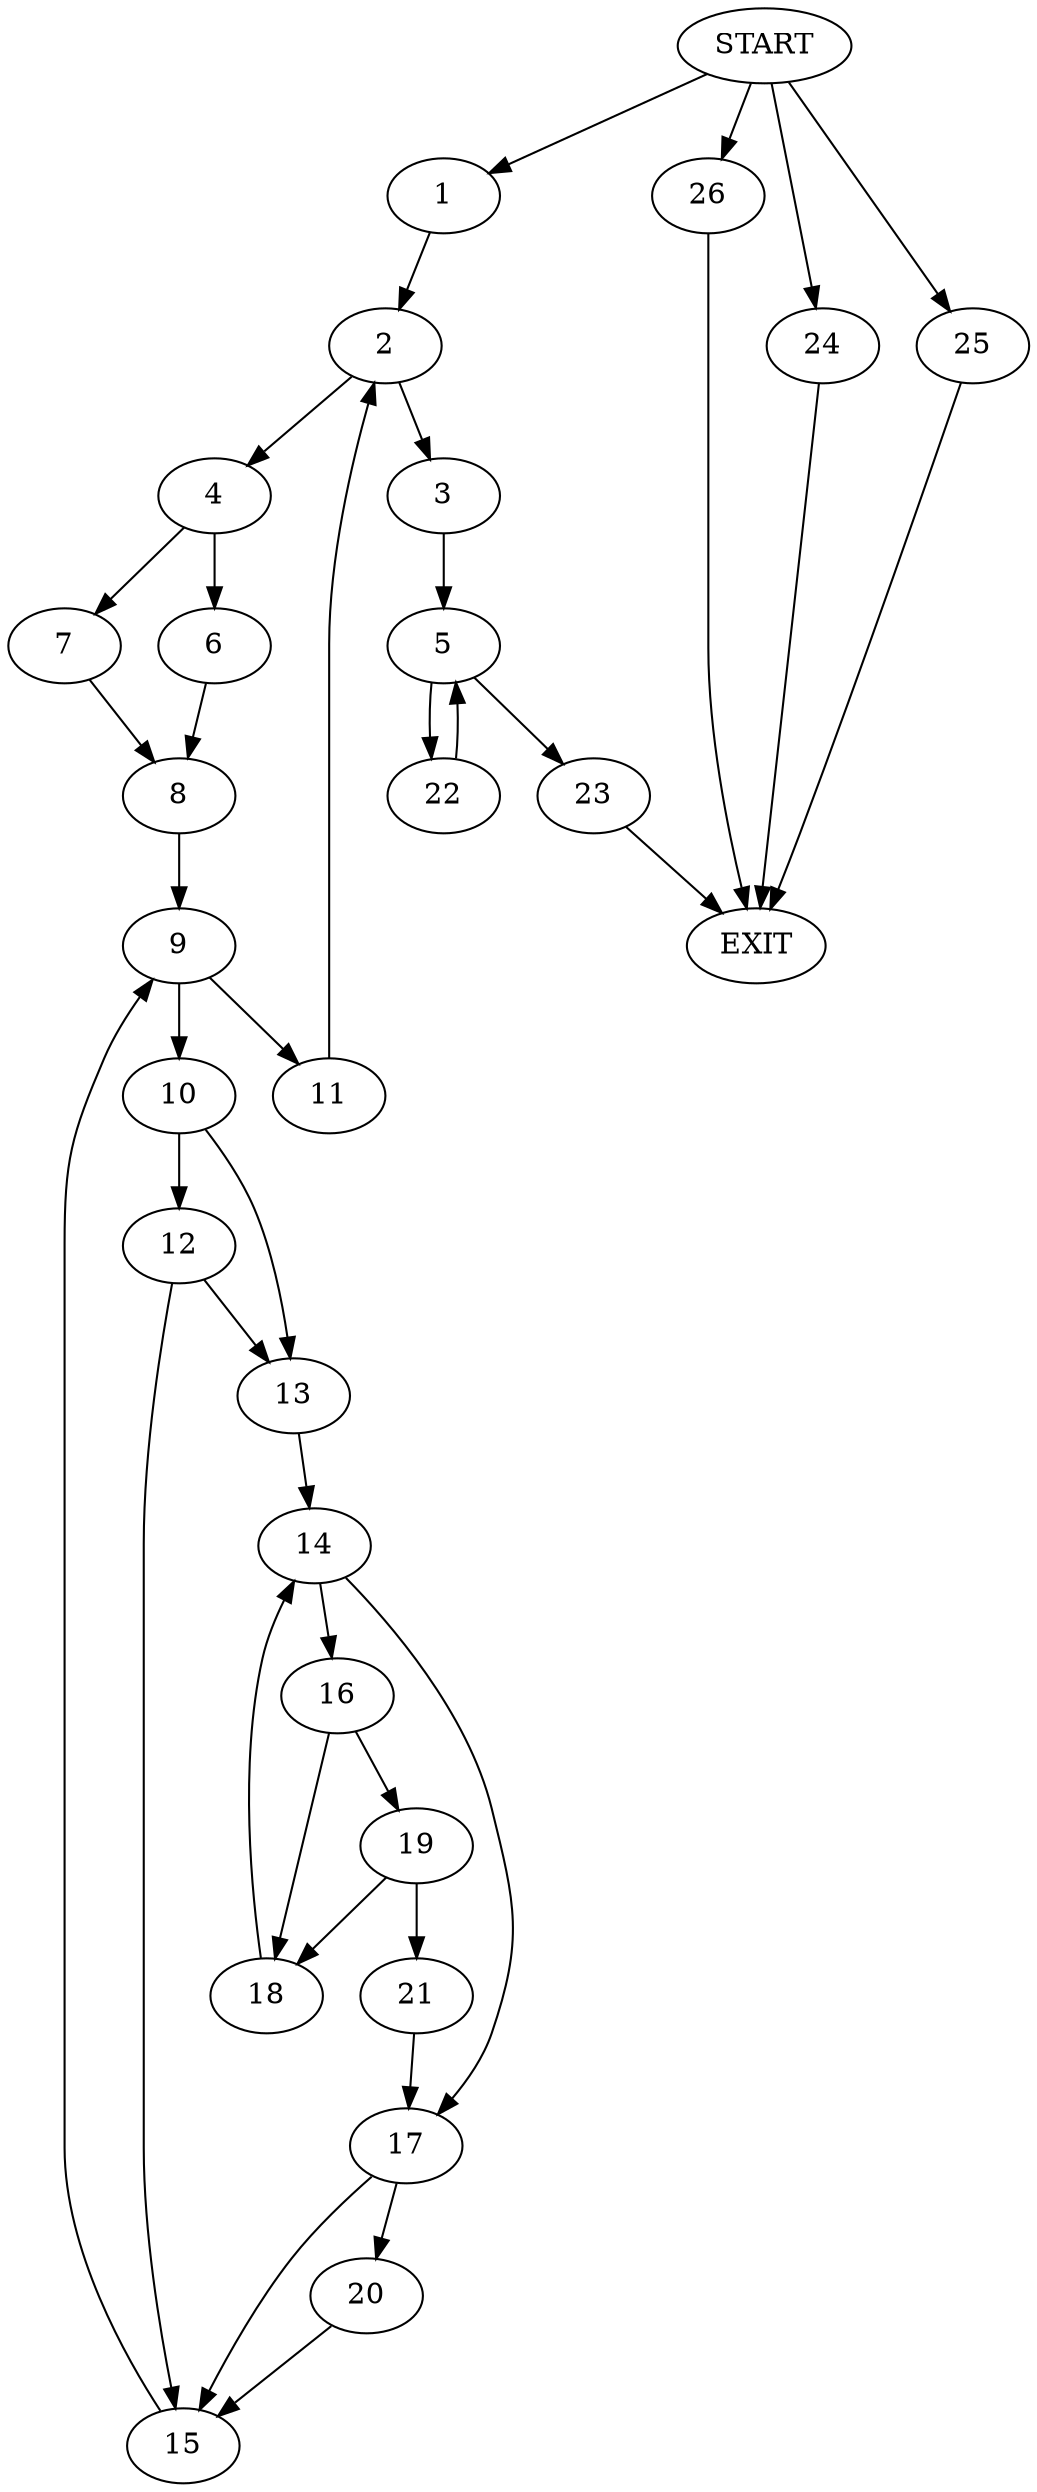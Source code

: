 digraph {
0 [label="START"]
27 [label="EXIT"]
0 -> 1
1 -> 2
2 -> 3
2 -> 4
3 -> 5
4 -> 6
4 -> 7
7 -> 8
6 -> 8
8 -> 9
9 -> 10
9 -> 11
10 -> 12
10 -> 13
11 -> 2
13 -> 14
12 -> 15
12 -> 13
15 -> 9
14 -> 16
14 -> 17
16 -> 18
16 -> 19
17 -> 15
17 -> 20
18 -> 14
19 -> 21
19 -> 18
21 -> 17
20 -> 15
5 -> 22
5 -> 23
22 -> 5
23 -> 27
0 -> 24
24 -> 27
0 -> 25
25 -> 27
0 -> 26
26 -> 27
}
